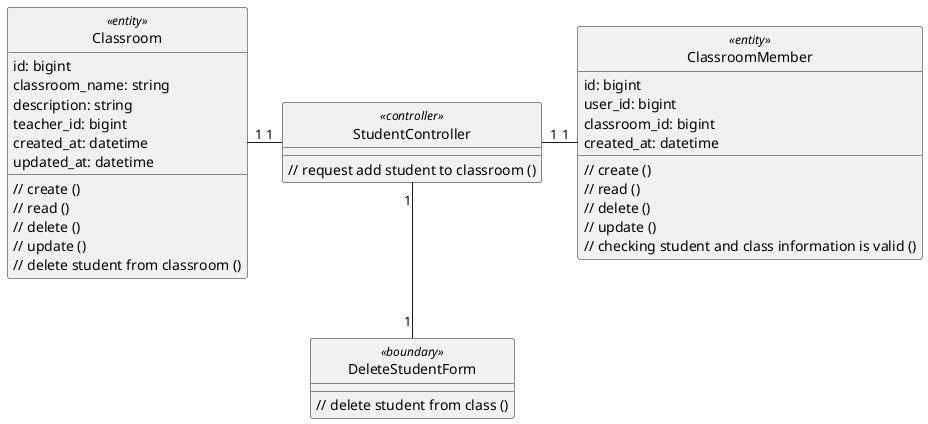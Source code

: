 @startuml updateClass

class Classroom <<entity>> {
    id: bigint
    classroom_name: string
    description: string
    teacher_id: bigint
    created_at: datetime
    updated_at: datetime

    // create ()
    // read ()
    // delete ()
    // update ()
    // delete student from classroom ()
}

class ClassroomMember <<entity>> {
    id: bigint
    user_id: bigint
    classroom_id: bigint
    created_at: datetime

    // create ()
    // read ()
    // delete ()
    // update ()
    // checking student and class information is valid ()
}

class DeleteStudentForm <<boundary>> {
    // delete student from class ()
}

class StudentController <<controller>> {
    // request add student to classroom ()
}

hide Classroom <<entity>> circle
hide DeleteStudentForm <<boundary>> circle
hide StudentController <<controller>> circle

StudentController "1" -left- "1" Classroom
StudentController "1" -right- "1" ClassroomMember
StudentController "1" -down- "1" DeleteStudentForm



@enduml
